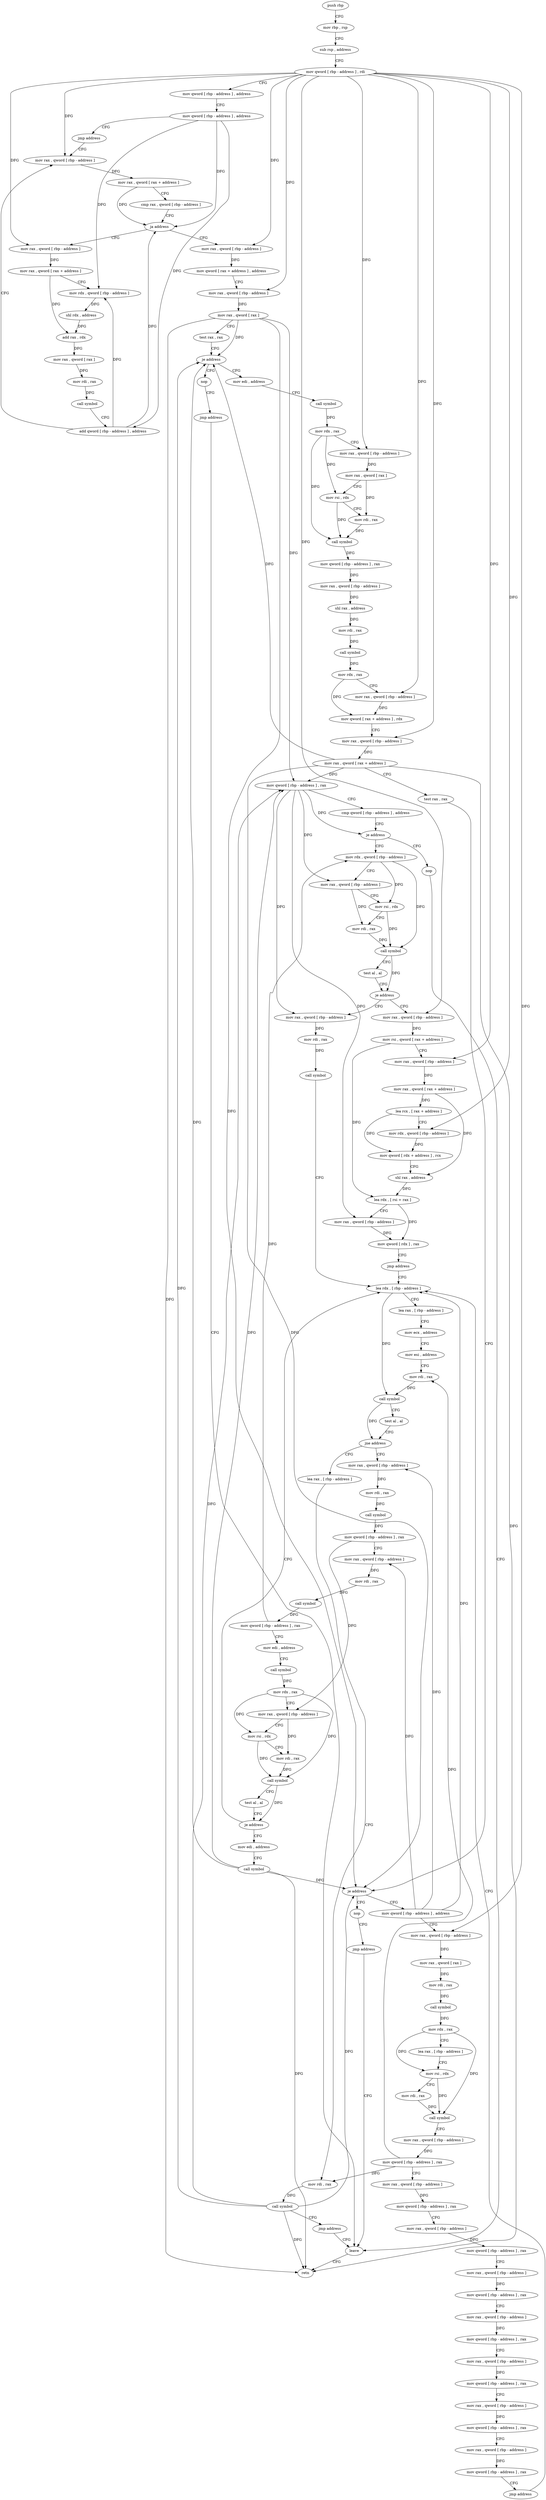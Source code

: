 digraph "func" {
"96007" [label = "push rbp" ]
"96008" [label = "mov rbp , rsp" ]
"96011" [label = "sub rsp , address" ]
"96018" [label = "mov qword [ rbp - address ] , rdi" ]
"96022" [label = "mov qword [ rbp - address ] , address" ]
"96030" [label = "mov qword [ rbp - address ] , address" ]
"96038" [label = "jmp address" ]
"96075" [label = "mov rax , qword [ rbp - address ]" ]
"96079" [label = "mov rax , qword [ rax + address ]" ]
"96083" [label = "cmp rax , qword [ rbp - address ]" ]
"96087" [label = "ja address" ]
"96040" [label = "mov rax , qword [ rbp - address ]" ]
"96089" [label = "mov rax , qword [ rbp - address ]" ]
"96044" [label = "mov rax , qword [ rax + address ]" ]
"96048" [label = "mov rdx , qword [ rbp - address ]" ]
"96052" [label = "shl rdx , address" ]
"96056" [label = "add rax , rdx" ]
"96059" [label = "mov rax , qword [ rax ]" ]
"96062" [label = "mov rdi , rax" ]
"96065" [label = "call symbol" ]
"96070" [label = "add qword [ rbp - address ] , address" ]
"96093" [label = "mov qword [ rax + address ] , address" ]
"96101" [label = "mov rax , qword [ rbp - address ]" ]
"96105" [label = "mov rax , qword [ rax ]" ]
"96108" [label = "test rax , rax" ]
"96111" [label = "je address" ]
"96550" [label = "nop" ]
"96117" [label = "mov edi , address" ]
"96551" [label = "jmp address" ]
"96557" [label = "leave" ]
"96122" [label = "call symbol" ]
"96127" [label = "mov rdx , rax" ]
"96130" [label = "mov rax , qword [ rbp - address ]" ]
"96134" [label = "mov rax , qword [ rax ]" ]
"96137" [label = "mov rsi , rdx" ]
"96140" [label = "mov rdi , rax" ]
"96143" [label = "call symbol" ]
"96148" [label = "mov qword [ rbp - address ] , rax" ]
"96152" [label = "mov rax , qword [ rbp - address ]" ]
"96156" [label = "shl rax , address" ]
"96160" [label = "mov rdi , rax" ]
"96163" [label = "call symbol" ]
"96168" [label = "mov rdx , rax" ]
"96171" [label = "mov rax , qword [ rbp - address ]" ]
"96175" [label = "mov qword [ rax + address ] , rdx" ]
"96179" [label = "mov rax , qword [ rbp - address ]" ]
"96183" [label = "mov rax , qword [ rax + address ]" ]
"96187" [label = "test rax , rax" ]
"96190" [label = "je address" ]
"96553" [label = "nop" ]
"96196" [label = "mov qword [ rbp - address ] , address" ]
"96558" [label = "retn" ]
"96554" [label = "jmp address" ]
"96204" [label = "mov rax , qword [ rbp - address ]" ]
"96208" [label = "mov rax , qword [ rax ]" ]
"96211" [label = "mov rdi , rax" ]
"96214" [label = "call symbol" ]
"96219" [label = "mov rdx , rax" ]
"96222" [label = "lea rax , [ rbp - address ]" ]
"96229" [label = "mov rsi , rdx" ]
"96232" [label = "mov rdi , rax" ]
"96235" [label = "call symbol" ]
"96240" [label = "mov rax , qword [ rbp - address ]" ]
"96247" [label = "mov qword [ rbp - address ] , rax" ]
"96251" [label = "mov rax , qword [ rbp - address ]" ]
"96258" [label = "mov qword [ rbp - address ] , rax" ]
"96262" [label = "mov rax , qword [ rbp - address ]" ]
"96269" [label = "mov qword [ rbp - address ] , rax" ]
"96273" [label = "mov rax , qword [ rbp - address ]" ]
"96280" [label = "mov qword [ rbp - address ] , rax" ]
"96284" [label = "mov rax , qword [ rbp - address ]" ]
"96291" [label = "mov qword [ rbp - address ] , rax" ]
"96295" [label = "mov rax , qword [ rbp - address ]" ]
"96302" [label = "mov qword [ rbp - address ] , rax" ]
"96306" [label = "mov rax , qword [ rbp - address ]" ]
"96313" [label = "mov qword [ rbp - address ] , rax" ]
"96317" [label = "mov rax , qword [ rbp - address ]" ]
"96324" [label = "mov qword [ rbp - address ] , rax" ]
"96328" [label = "jmp address" ]
"96502" [label = "lea rdx , [ rbp - address ]" ]
"96506" [label = "lea rax , [ rbp - address ]" ]
"96510" [label = "mov ecx , address" ]
"96515" [label = "mov esi , address" ]
"96520" [label = "mov rdi , rax" ]
"96523" [label = "call symbol" ]
"96528" [label = "test al , al" ]
"96530" [label = "jne address" ]
"96333" [label = "mov rax , qword [ rbp - address ]" ]
"96536" [label = "lea rax , [ rbp - address ]" ]
"96337" [label = "mov rdi , rax" ]
"96340" [label = "call symbol" ]
"96345" [label = "mov qword [ rbp - address ] , rax" ]
"96349" [label = "mov rax , qword [ rbp - address ]" ]
"96353" [label = "mov rdi , rax" ]
"96356" [label = "call symbol" ]
"96361" [label = "mov qword [ rbp - address ] , rax" ]
"96365" [label = "mov edi , address" ]
"96370" [label = "call symbol" ]
"96375" [label = "mov rdx , rax" ]
"96378" [label = "mov rax , qword [ rbp - address ]" ]
"96382" [label = "mov rsi , rdx" ]
"96385" [label = "mov rdi , rax" ]
"96388" [label = "call symbol" ]
"96393" [label = "test al , al" ]
"96395" [label = "je address" ]
"96397" [label = "mov edi , address" ]
"96540" [label = "mov rdi , rax" ]
"96543" [label = "call symbol" ]
"96548" [label = "jmp address" ]
"96402" [label = "call symbol" ]
"96407" [label = "mov qword [ rbp - address ] , rax" ]
"96411" [label = "cmp qword [ rbp - address ] , address" ]
"96416" [label = "je address" ]
"96556" [label = "nop" ]
"96422" [label = "mov rdx , qword [ rbp - address ]" ]
"96426" [label = "mov rax , qword [ rbp - address ]" ]
"96430" [label = "mov rsi , rdx" ]
"96433" [label = "mov rdi , rax" ]
"96436" [label = "call symbol" ]
"96441" [label = "test al , al" ]
"96443" [label = "je address" ]
"96490" [label = "mov rax , qword [ rbp - address ]" ]
"96445" [label = "mov rax , qword [ rbp - address ]" ]
"96494" [label = "mov rdi , rax" ]
"96497" [label = "call symbol" ]
"96449" [label = "mov rsi , qword [ rax + address ]" ]
"96453" [label = "mov rax , qword [ rbp - address ]" ]
"96457" [label = "mov rax , qword [ rax + address ]" ]
"96461" [label = "lea rcx , [ rax + address ]" ]
"96465" [label = "mov rdx , qword [ rbp - address ]" ]
"96469" [label = "mov qword [ rdx + address ] , rcx" ]
"96473" [label = "shl rax , address" ]
"96477" [label = "lea rdx , [ rsi + rax ]" ]
"96481" [label = "mov rax , qword [ rbp - address ]" ]
"96485" [label = "mov qword [ rdx ] , rax" ]
"96488" [label = "jmp address" ]
"96007" -> "96008" [ label = "CFG" ]
"96008" -> "96011" [ label = "CFG" ]
"96011" -> "96018" [ label = "CFG" ]
"96018" -> "96022" [ label = "CFG" ]
"96018" -> "96075" [ label = "DFG" ]
"96018" -> "96040" [ label = "DFG" ]
"96018" -> "96089" [ label = "DFG" ]
"96018" -> "96101" [ label = "DFG" ]
"96018" -> "96130" [ label = "DFG" ]
"96018" -> "96171" [ label = "DFG" ]
"96018" -> "96179" [ label = "DFG" ]
"96018" -> "96204" [ label = "DFG" ]
"96018" -> "96445" [ label = "DFG" ]
"96018" -> "96453" [ label = "DFG" ]
"96018" -> "96465" [ label = "DFG" ]
"96022" -> "96030" [ label = "CFG" ]
"96030" -> "96038" [ label = "CFG" ]
"96030" -> "96087" [ label = "DFG" ]
"96030" -> "96048" [ label = "DFG" ]
"96030" -> "96070" [ label = "DFG" ]
"96038" -> "96075" [ label = "CFG" ]
"96075" -> "96079" [ label = "DFG" ]
"96079" -> "96083" [ label = "CFG" ]
"96079" -> "96087" [ label = "DFG" ]
"96083" -> "96087" [ label = "CFG" ]
"96087" -> "96040" [ label = "CFG" ]
"96087" -> "96089" [ label = "CFG" ]
"96040" -> "96044" [ label = "DFG" ]
"96089" -> "96093" [ label = "DFG" ]
"96044" -> "96048" [ label = "CFG" ]
"96044" -> "96056" [ label = "DFG" ]
"96048" -> "96052" [ label = "DFG" ]
"96052" -> "96056" [ label = "DFG" ]
"96056" -> "96059" [ label = "DFG" ]
"96059" -> "96062" [ label = "DFG" ]
"96062" -> "96065" [ label = "DFG" ]
"96065" -> "96070" [ label = "CFG" ]
"96070" -> "96075" [ label = "CFG" ]
"96070" -> "96087" [ label = "DFG" ]
"96070" -> "96048" [ label = "DFG" ]
"96093" -> "96101" [ label = "CFG" ]
"96101" -> "96105" [ label = "DFG" ]
"96105" -> "96108" [ label = "CFG" ]
"96105" -> "96111" [ label = "DFG" ]
"96105" -> "96190" [ label = "DFG" ]
"96105" -> "96558" [ label = "DFG" ]
"96105" -> "96407" [ label = "DFG" ]
"96108" -> "96111" [ label = "CFG" ]
"96111" -> "96550" [ label = "CFG" ]
"96111" -> "96117" [ label = "CFG" ]
"96550" -> "96551" [ label = "CFG" ]
"96117" -> "96122" [ label = "CFG" ]
"96551" -> "96557" [ label = "CFG" ]
"96557" -> "96558" [ label = "CFG" ]
"96122" -> "96127" [ label = "DFG" ]
"96127" -> "96130" [ label = "CFG" ]
"96127" -> "96137" [ label = "DFG" ]
"96127" -> "96143" [ label = "DFG" ]
"96130" -> "96134" [ label = "DFG" ]
"96134" -> "96137" [ label = "CFG" ]
"96134" -> "96140" [ label = "DFG" ]
"96137" -> "96140" [ label = "CFG" ]
"96137" -> "96143" [ label = "DFG" ]
"96140" -> "96143" [ label = "DFG" ]
"96143" -> "96148" [ label = "DFG" ]
"96148" -> "96152" [ label = "DFG" ]
"96152" -> "96156" [ label = "DFG" ]
"96156" -> "96160" [ label = "DFG" ]
"96160" -> "96163" [ label = "DFG" ]
"96163" -> "96168" [ label = "DFG" ]
"96168" -> "96171" [ label = "CFG" ]
"96168" -> "96175" [ label = "DFG" ]
"96171" -> "96175" [ label = "DFG" ]
"96175" -> "96179" [ label = "CFG" ]
"96179" -> "96183" [ label = "DFG" ]
"96183" -> "96187" [ label = "CFG" ]
"96183" -> "96111" [ label = "DFG" ]
"96183" -> "96190" [ label = "DFG" ]
"96183" -> "96558" [ label = "DFG" ]
"96183" -> "96407" [ label = "DFG" ]
"96187" -> "96190" [ label = "CFG" ]
"96190" -> "96553" [ label = "CFG" ]
"96190" -> "96196" [ label = "CFG" ]
"96553" -> "96554" [ label = "CFG" ]
"96196" -> "96204" [ label = "CFG" ]
"96196" -> "96333" [ label = "DFG" ]
"96196" -> "96349" [ label = "DFG" ]
"96196" -> "96502" [ label = "DFG" ]
"96554" -> "96557" [ label = "CFG" ]
"96204" -> "96208" [ label = "DFG" ]
"96208" -> "96211" [ label = "DFG" ]
"96211" -> "96214" [ label = "DFG" ]
"96214" -> "96219" [ label = "DFG" ]
"96219" -> "96222" [ label = "CFG" ]
"96219" -> "96229" [ label = "DFG" ]
"96219" -> "96235" [ label = "DFG" ]
"96222" -> "96229" [ label = "CFG" ]
"96229" -> "96232" [ label = "CFG" ]
"96229" -> "96235" [ label = "DFG" ]
"96232" -> "96235" [ label = "DFG" ]
"96235" -> "96240" [ label = "CFG" ]
"96240" -> "96247" [ label = "DFG" ]
"96247" -> "96251" [ label = "CFG" ]
"96247" -> "96520" [ label = "DFG" ]
"96247" -> "96540" [ label = "DFG" ]
"96251" -> "96258" [ label = "DFG" ]
"96258" -> "96262" [ label = "CFG" ]
"96262" -> "96269" [ label = "DFG" ]
"96269" -> "96273" [ label = "CFG" ]
"96273" -> "96280" [ label = "DFG" ]
"96280" -> "96284" [ label = "CFG" ]
"96284" -> "96291" [ label = "DFG" ]
"96291" -> "96295" [ label = "CFG" ]
"96295" -> "96302" [ label = "DFG" ]
"96302" -> "96306" [ label = "CFG" ]
"96306" -> "96313" [ label = "DFG" ]
"96313" -> "96317" [ label = "CFG" ]
"96317" -> "96324" [ label = "DFG" ]
"96324" -> "96328" [ label = "CFG" ]
"96328" -> "96502" [ label = "CFG" ]
"96502" -> "96506" [ label = "CFG" ]
"96502" -> "96523" [ label = "DFG" ]
"96506" -> "96510" [ label = "CFG" ]
"96510" -> "96515" [ label = "CFG" ]
"96515" -> "96520" [ label = "CFG" ]
"96520" -> "96523" [ label = "DFG" ]
"96523" -> "96528" [ label = "CFG" ]
"96523" -> "96530" [ label = "DFG" ]
"96528" -> "96530" [ label = "CFG" ]
"96530" -> "96333" [ label = "CFG" ]
"96530" -> "96536" [ label = "CFG" ]
"96333" -> "96337" [ label = "DFG" ]
"96536" -> "96540" [ label = "CFG" ]
"96337" -> "96340" [ label = "DFG" ]
"96340" -> "96345" [ label = "DFG" ]
"96345" -> "96349" [ label = "CFG" ]
"96345" -> "96378" [ label = "DFG" ]
"96349" -> "96353" [ label = "DFG" ]
"96353" -> "96356" [ label = "DFG" ]
"96356" -> "96361" [ label = "DFG" ]
"96361" -> "96365" [ label = "CFG" ]
"96361" -> "96422" [ label = "DFG" ]
"96365" -> "96370" [ label = "CFG" ]
"96370" -> "96375" [ label = "DFG" ]
"96375" -> "96378" [ label = "CFG" ]
"96375" -> "96382" [ label = "DFG" ]
"96375" -> "96388" [ label = "DFG" ]
"96378" -> "96382" [ label = "CFG" ]
"96378" -> "96385" [ label = "DFG" ]
"96382" -> "96385" [ label = "CFG" ]
"96382" -> "96388" [ label = "DFG" ]
"96385" -> "96388" [ label = "DFG" ]
"96388" -> "96393" [ label = "CFG" ]
"96388" -> "96395" [ label = "DFG" ]
"96393" -> "96395" [ label = "CFG" ]
"96395" -> "96502" [ label = "CFG" ]
"96395" -> "96397" [ label = "CFG" ]
"96397" -> "96402" [ label = "CFG" ]
"96540" -> "96543" [ label = "DFG" ]
"96543" -> "96548" [ label = "CFG" ]
"96543" -> "96111" [ label = "DFG" ]
"96543" -> "96190" [ label = "DFG" ]
"96543" -> "96558" [ label = "DFG" ]
"96543" -> "96407" [ label = "DFG" ]
"96548" -> "96557" [ label = "CFG" ]
"96402" -> "96407" [ label = "DFG" ]
"96402" -> "96111" [ label = "DFG" ]
"96402" -> "96190" [ label = "DFG" ]
"96402" -> "96558" [ label = "DFG" ]
"96407" -> "96411" [ label = "CFG" ]
"96407" -> "96416" [ label = "DFG" ]
"96407" -> "96426" [ label = "DFG" ]
"96407" -> "96490" [ label = "DFG" ]
"96407" -> "96481" [ label = "DFG" ]
"96411" -> "96416" [ label = "CFG" ]
"96416" -> "96556" [ label = "CFG" ]
"96416" -> "96422" [ label = "CFG" ]
"96556" -> "96557" [ label = "CFG" ]
"96422" -> "96426" [ label = "CFG" ]
"96422" -> "96430" [ label = "DFG" ]
"96422" -> "96436" [ label = "DFG" ]
"96426" -> "96430" [ label = "CFG" ]
"96426" -> "96433" [ label = "DFG" ]
"96430" -> "96433" [ label = "CFG" ]
"96430" -> "96436" [ label = "DFG" ]
"96433" -> "96436" [ label = "DFG" ]
"96436" -> "96441" [ label = "CFG" ]
"96436" -> "96443" [ label = "DFG" ]
"96441" -> "96443" [ label = "CFG" ]
"96443" -> "96490" [ label = "CFG" ]
"96443" -> "96445" [ label = "CFG" ]
"96490" -> "96494" [ label = "DFG" ]
"96445" -> "96449" [ label = "DFG" ]
"96494" -> "96497" [ label = "DFG" ]
"96497" -> "96502" [ label = "CFG" ]
"96449" -> "96453" [ label = "CFG" ]
"96449" -> "96477" [ label = "DFG" ]
"96453" -> "96457" [ label = "DFG" ]
"96457" -> "96461" [ label = "DFG" ]
"96457" -> "96473" [ label = "DFG" ]
"96461" -> "96465" [ label = "CFG" ]
"96461" -> "96469" [ label = "DFG" ]
"96465" -> "96469" [ label = "DFG" ]
"96469" -> "96473" [ label = "CFG" ]
"96473" -> "96477" [ label = "DFG" ]
"96477" -> "96481" [ label = "CFG" ]
"96477" -> "96485" [ label = "DFG" ]
"96481" -> "96485" [ label = "DFG" ]
"96485" -> "96488" [ label = "CFG" ]
"96488" -> "96502" [ label = "CFG" ]
}
